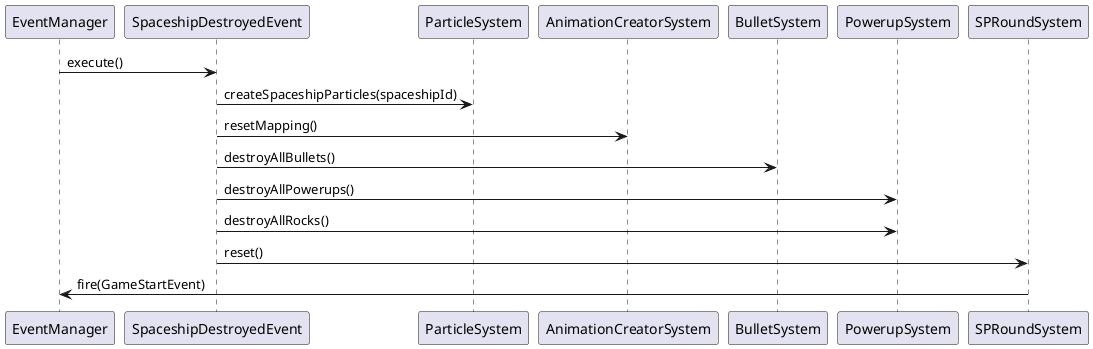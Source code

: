 @startuml
participant EventManager
participant SpaceshipDestroyedEvent
participant ParticleSystem
participant AnimationCreatorSystem
participant BulletSystem
participant PowerupSystem
participant SPRoundSystem

EventManager -> SpaceshipDestroyedEvent : execute()
SpaceshipDestroyedEvent -> ParticleSystem : createSpaceshipParticles(spaceshipId)
SpaceshipDestroyedEvent -> AnimationCreatorSystem : resetMapping()
SpaceshipDestroyedEvent -> BulletSystem : destroyAllBullets()
SpaceshipDestroyedEvent -> PowerupSystem : destroyAllPowerups()
SpaceshipDestroyedEvent -> PowerupSystem : destroyAllRocks()
SpaceshipDestroyedEvent -> SPRoundSystem : reset()
SPRoundSystem -> EventManager : fire(GameStartEvent)
@enduml